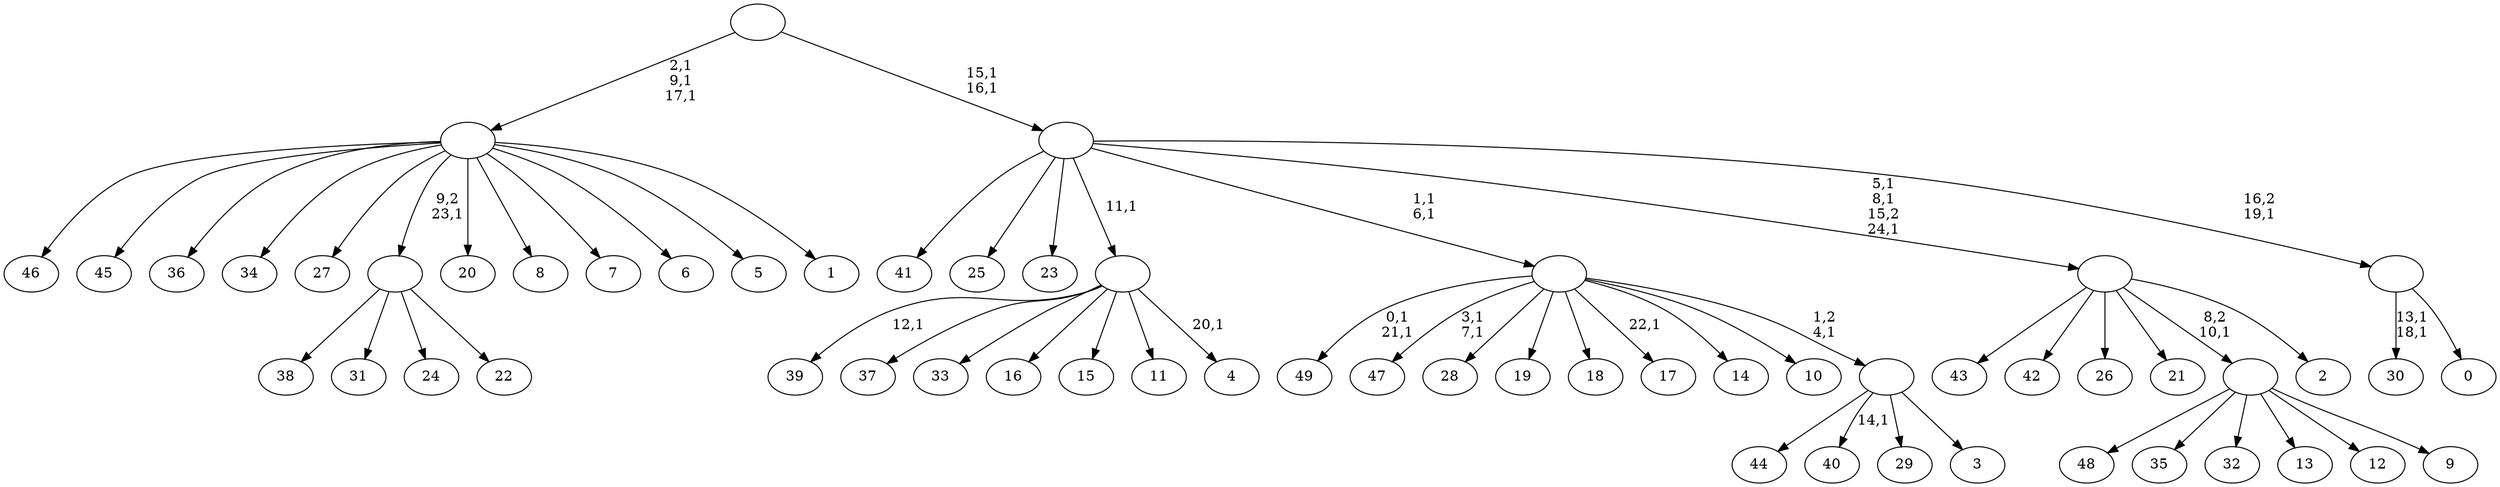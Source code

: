 digraph T {
	75 [label="49"]
	72 [label="48"]
	71 [label="47"]
	68 [label="46"]
	67 [label="45"]
	66 [label="44"]
	65 [label="43"]
	64 [label="42"]
	63 [label="41"]
	62 [label="40"]
	60 [label="39"]
	58 [label="38"]
	57 [label="37"]
	56 [label="36"]
	55 [label="35"]
	54 [label="34"]
	53 [label="33"]
	52 [label="32"]
	51 [label="31"]
	50 [label="30"]
	47 [label="29"]
	46 [label="28"]
	45 [label="27"]
	44 [label="26"]
	43 [label="25"]
	42 [label="24"]
	41 [label="23"]
	40 [label="22"]
	39 [label=""]
	38 [label="21"]
	37 [label="20"]
	36 [label="19"]
	35 [label="18"]
	34 [label="17"]
	32 [label="16"]
	31 [label="15"]
	30 [label="14"]
	29 [label="13"]
	28 [label="12"]
	27 [label="11"]
	26 [label="10"]
	25 [label="9"]
	24 [label=""]
	23 [label="8"]
	22 [label="7"]
	21 [label="6"]
	20 [label="5"]
	19 [label="4"]
	17 [label=""]
	16 [label="3"]
	15 [label=""]
	14 [label=""]
	12 [label="2"]
	11 [label=""]
	8 [label="1"]
	7 [label=""]
	4 [label="0"]
	3 [label=""]
	2 [label=""]
	0 [label=""]
	39 -> 58 [label=""]
	39 -> 51 [label=""]
	39 -> 42 [label=""]
	39 -> 40 [label=""]
	24 -> 72 [label=""]
	24 -> 55 [label=""]
	24 -> 52 [label=""]
	24 -> 29 [label=""]
	24 -> 28 [label=""]
	24 -> 25 [label=""]
	17 -> 19 [label="20,1"]
	17 -> 60 [label="12,1"]
	17 -> 57 [label=""]
	17 -> 53 [label=""]
	17 -> 32 [label=""]
	17 -> 31 [label=""]
	17 -> 27 [label=""]
	15 -> 62 [label="14,1"]
	15 -> 66 [label=""]
	15 -> 47 [label=""]
	15 -> 16 [label=""]
	14 -> 34 [label="22,1"]
	14 -> 71 [label="3,1\n7,1"]
	14 -> 75 [label="0,1\n21,1"]
	14 -> 46 [label=""]
	14 -> 36 [label=""]
	14 -> 35 [label=""]
	14 -> 30 [label=""]
	14 -> 26 [label=""]
	14 -> 15 [label="1,2\n4,1"]
	11 -> 65 [label=""]
	11 -> 64 [label=""]
	11 -> 44 [label=""]
	11 -> 38 [label=""]
	11 -> 24 [label="8,2\n10,1"]
	11 -> 12 [label=""]
	7 -> 68 [label=""]
	7 -> 67 [label=""]
	7 -> 56 [label=""]
	7 -> 54 [label=""]
	7 -> 45 [label=""]
	7 -> 39 [label="9,2\n23,1"]
	7 -> 37 [label=""]
	7 -> 23 [label=""]
	7 -> 22 [label=""]
	7 -> 21 [label=""]
	7 -> 20 [label=""]
	7 -> 8 [label=""]
	3 -> 50 [label="13,1\n18,1"]
	3 -> 4 [label=""]
	2 -> 11 [label="5,1\n8,1\n15,2\n24,1"]
	2 -> 14 [label="1,1\n6,1"]
	2 -> 63 [label=""]
	2 -> 43 [label=""]
	2 -> 41 [label=""]
	2 -> 17 [label="11,1"]
	2 -> 3 [label="16,2\n19,1"]
	0 -> 2 [label="15,1\n16,1"]
	0 -> 7 [label="2,1\n9,1\n17,1"]
}
